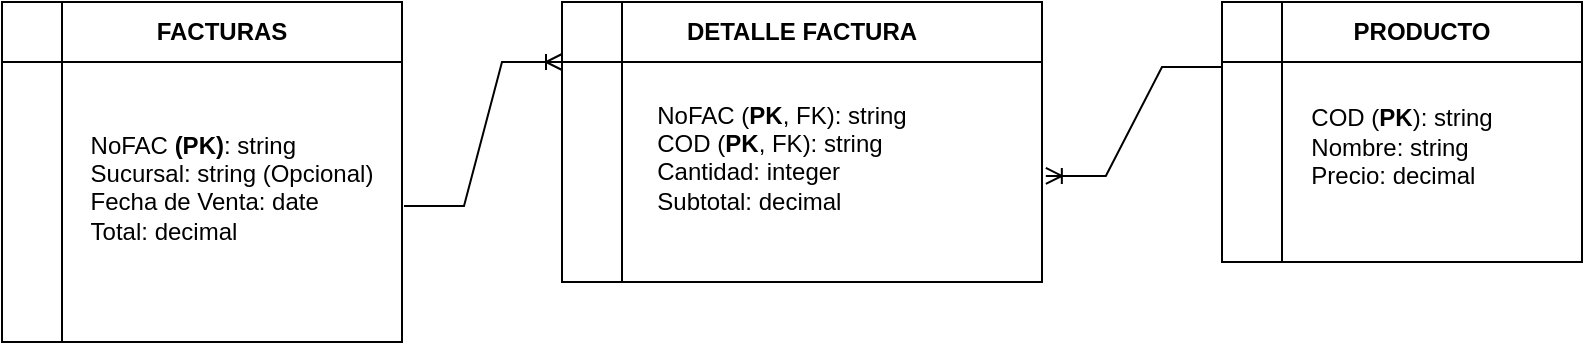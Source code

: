 <mxfile version="24.9.1">
  <diagram name="Página-1" id="lxi6OQSrpzE0xj64kM-6">
    <mxGraphModel dx="794" dy="547" grid="1" gridSize="10" guides="1" tooltips="1" connect="1" arrows="1" fold="1" page="1" pageScale="1" pageWidth="1169" pageHeight="827" math="0" shadow="0">
      <root>
        <mxCell id="0" />
        <mxCell id="1" parent="0" />
        <mxCell id="8rvoosXxcLyJtyJt3Rvo-5" value="&lt;div style=&quot;text-align: left;&quot;&gt;&lt;br&gt;&lt;/div&gt;&lt;div style=&quot;text-align: left;&quot;&gt;&lt;br&gt;&lt;/div&gt;&lt;div style=&quot;text-align: left;&quot;&gt;&lt;div&gt;COD (&lt;b&gt;PK&lt;/b&gt;): string&lt;/div&gt;&lt;div&gt;Nombre: string&lt;/div&gt;&lt;div&gt;Precio: decimal&lt;/div&gt;&lt;div&gt;&lt;br&gt;&lt;/div&gt;&lt;/div&gt;" style="shape=internalStorage;whiteSpace=wrap;html=1;backgroundOutline=1;dx=30;dy=30;" parent="1" vertex="1">
          <mxGeometry x="740" y="90" width="180" height="130" as="geometry" />
        </mxCell>
        <mxCell id="8rvoosXxcLyJtyJt3Rvo-7" value="" style="shape=internalStorage;whiteSpace=wrap;html=1;backgroundOutline=1;dx=30;dy=30;align=left;" parent="1" vertex="1">
          <mxGeometry x="130" y="90" width="200" height="170" as="geometry" />
        </mxCell>
        <mxCell id="8rvoosXxcLyJtyJt3Rvo-8" value="&lt;div&gt;&lt;br&gt;&lt;/div&gt;&lt;div&gt;&lt;br&gt;&lt;/div&gt;" style="shape=internalStorage;whiteSpace=wrap;html=1;backgroundOutline=1;dx=30;dy=30;align=left;" parent="1" vertex="1">
          <mxGeometry x="410" y="90" width="240" height="140" as="geometry" />
        </mxCell>
        <mxCell id="8rvoosXxcLyJtyJt3Rvo-9" value="&lt;b&gt;FACTURAS&lt;/b&gt;" style="text;html=1;align=center;verticalAlign=middle;whiteSpace=wrap;rounded=0;" parent="1" vertex="1">
          <mxGeometry x="210" y="90" width="60" height="30" as="geometry" />
        </mxCell>
        <mxCell id="8rvoosXxcLyJtyJt3Rvo-10" value="&lt;div style=&quot;text-align: left;&quot;&gt;NoFAC &lt;b&gt;(PK)&lt;/b&gt;: string&lt;/div&gt;&lt;div style=&quot;text-align: left;&quot;&gt;Sucursal: string (Opcional)&lt;/div&gt;&lt;div style=&quot;text-align: left;&quot;&gt;Fecha de Venta: date&lt;/div&gt;&lt;div style=&quot;text-align: left;&quot;&gt;Total: decimal&lt;/div&gt;&lt;div&gt;&lt;br&gt;&lt;/div&gt;" style="text;html=1;align=center;verticalAlign=middle;whiteSpace=wrap;rounded=0;" parent="1" vertex="1">
          <mxGeometry x="170" y="130" width="150" height="120" as="geometry" />
        </mxCell>
        <mxCell id="8rvoosXxcLyJtyJt3Rvo-11" value="&lt;b&gt;PRODUCTO&lt;/b&gt;" style="text;html=1;align=center;verticalAlign=middle;whiteSpace=wrap;rounded=0;" parent="1" vertex="1">
          <mxGeometry x="810" y="90" width="60" height="30" as="geometry" />
        </mxCell>
        <mxCell id="8rvoosXxcLyJtyJt3Rvo-13" value="&lt;b&gt;DETALLE FACTURA&lt;/b&gt;" style="text;html=1;align=center;verticalAlign=middle;whiteSpace=wrap;rounded=0;" parent="1" vertex="1">
          <mxGeometry x="450" y="90" width="160" height="30" as="geometry" />
        </mxCell>
        <mxCell id="8rvoosXxcLyJtyJt3Rvo-14" value="&lt;div style=&quot;text-align: left;&quot;&gt;NoFAC (&lt;b&gt;PK&lt;/b&gt;, FK): string&lt;/div&gt;&lt;div style=&quot;text-align: left;&quot;&gt;COD (&lt;b&gt;PK&lt;/b&gt;, FK): string&lt;/div&gt;&lt;div style=&quot;text-align: left;&quot;&gt;Cantidad: integer&lt;/div&gt;&lt;div style=&quot;text-align: left;&quot;&gt;Subtotal: decimal&lt;/div&gt;&lt;div&gt;&lt;br&gt;&lt;/div&gt;" style="text;html=1;align=center;verticalAlign=middle;whiteSpace=wrap;rounded=0;" parent="1" vertex="1">
          <mxGeometry x="450" y="130" width="140" height="90" as="geometry" />
        </mxCell>
        <mxCell id="8rvoosXxcLyJtyJt3Rvo-16" value="" style="edgeStyle=entityRelationEdgeStyle;fontSize=12;html=1;endArrow=ERoneToMany;rounded=0;exitX=1.005;exitY=0.659;exitDx=0;exitDy=0;exitPerimeter=0;" parent="1" edge="1">
          <mxGeometry width="100" height="100" relative="1" as="geometry">
            <mxPoint x="331" y="192.03" as="sourcePoint" />
            <mxPoint x="410" y="120" as="targetPoint" />
            <Array as="points">
              <mxPoint x="220" y="40" />
              <mxPoint x="370" y="160" />
              <mxPoint x="370" y="120" />
              <mxPoint x="390" y="160" />
            </Array>
          </mxGeometry>
        </mxCell>
        <mxCell id="YaTeFuS09FmB2hLUpn5I-2" value="" style="edgeStyle=entityRelationEdgeStyle;fontSize=12;html=1;endArrow=ERoneToMany;rounded=0;entryX=1.008;entryY=0.621;entryDx=0;entryDy=0;entryPerimeter=0;exitX=0;exitY=0.25;exitDx=0;exitDy=0;" edge="1" parent="1" source="8rvoosXxcLyJtyJt3Rvo-5" target="8rvoosXxcLyJtyJt3Rvo-8">
          <mxGeometry width="100" height="100" relative="1" as="geometry">
            <mxPoint x="470" y="350" as="sourcePoint" />
            <mxPoint x="570" y="250" as="targetPoint" />
            <Array as="points">
              <mxPoint x="670" y="190" />
              <mxPoint x="670" y="180" />
              <mxPoint x="670" y="177" />
            </Array>
          </mxGeometry>
        </mxCell>
      </root>
    </mxGraphModel>
  </diagram>
</mxfile>
